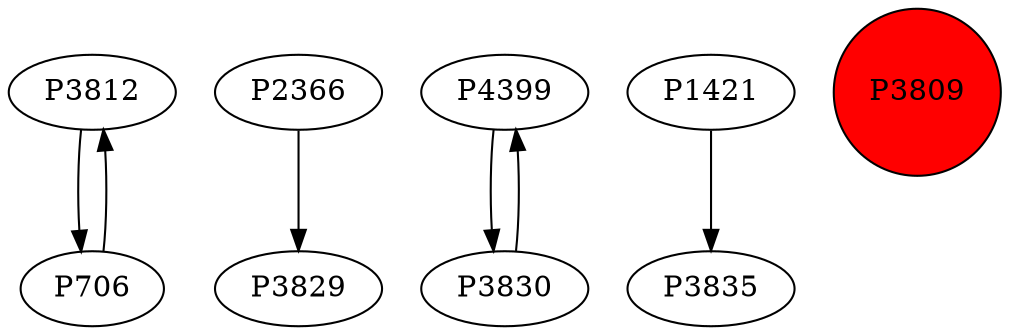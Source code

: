 digraph {
	P3812 -> P706
	P2366 -> P3829
	P4399 -> P3830
	P3830 -> P4399
	P706 -> P3812
	P1421 -> P3835
	P3809 [shape=circle]
	P3809 [style=filled]
	P3809 [fillcolor=red]
}